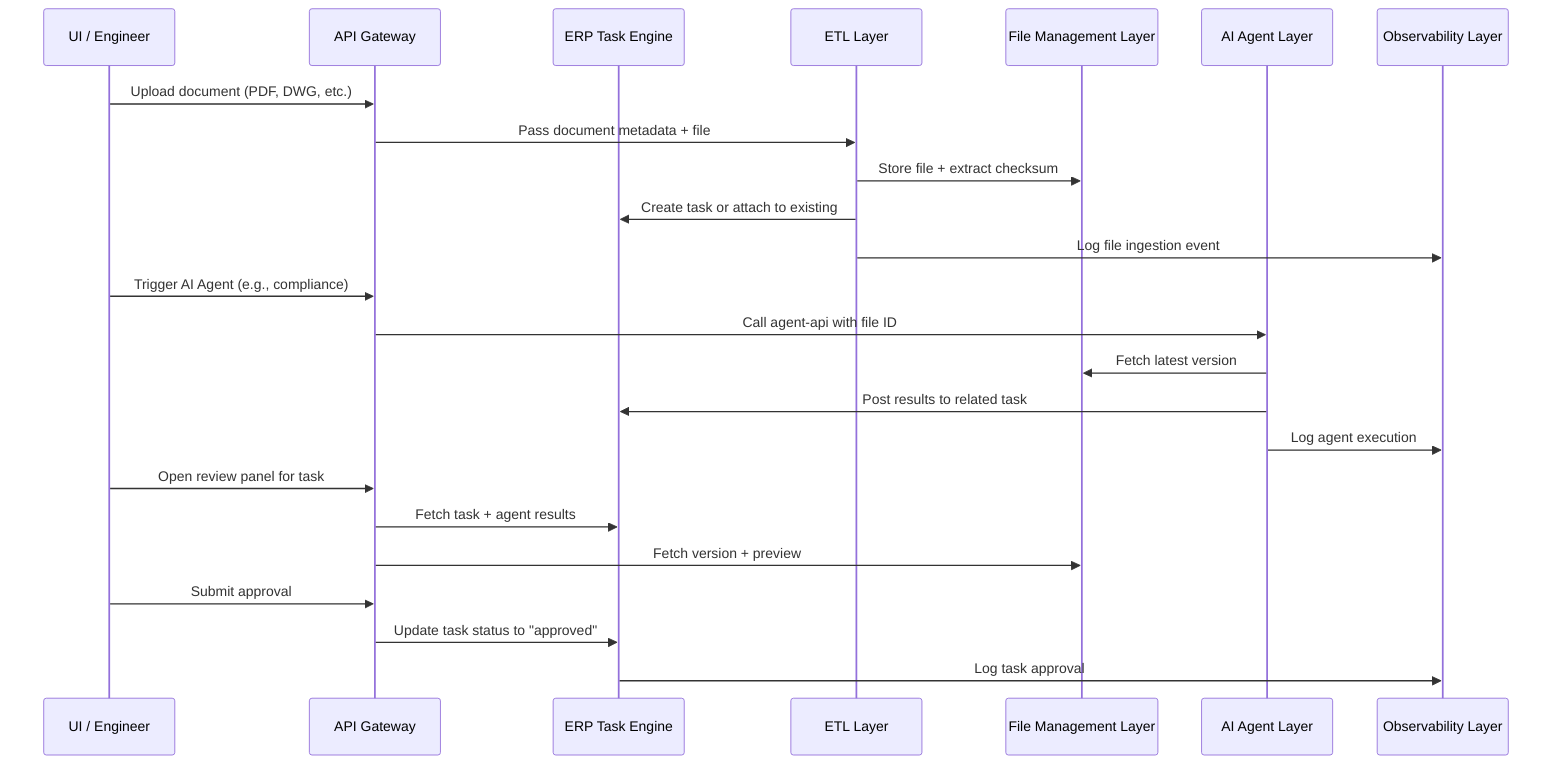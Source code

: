 sequenceDiagram
    participant User as UI / Engineer
    participant API as API Gateway
    participant ERP as ERP Task Engine
    participant ETL as ETL Layer
    participant FILE as File Management Layer
    participant AGENT as AI Agent Layer
    participant OBS as Observability Layer

    User->>API: Upload document (PDF, DWG, etc.)
    API->>ETL: Pass document metadata + file
    ETL->>FILE: Store file + extract checksum
    ETL->>ERP: Create task or attach to existing
    ETL->>OBS: Log file ingestion event

    User->>API: Trigger AI Agent (e.g., compliance)
    API->>AGENT: Call agent-api with file ID
    AGENT->>FILE: Fetch latest version
    AGENT->>ERP: Post results to related task
    AGENT->>OBS: Log agent execution

    User->>API: Open review panel for task
    API->>ERP: Fetch task + agent results
    API->>FILE: Fetch version + preview
    User->>API: Submit approval
    API->>ERP: Update task status to "approved"
    ERP->>OBS: Log task approval